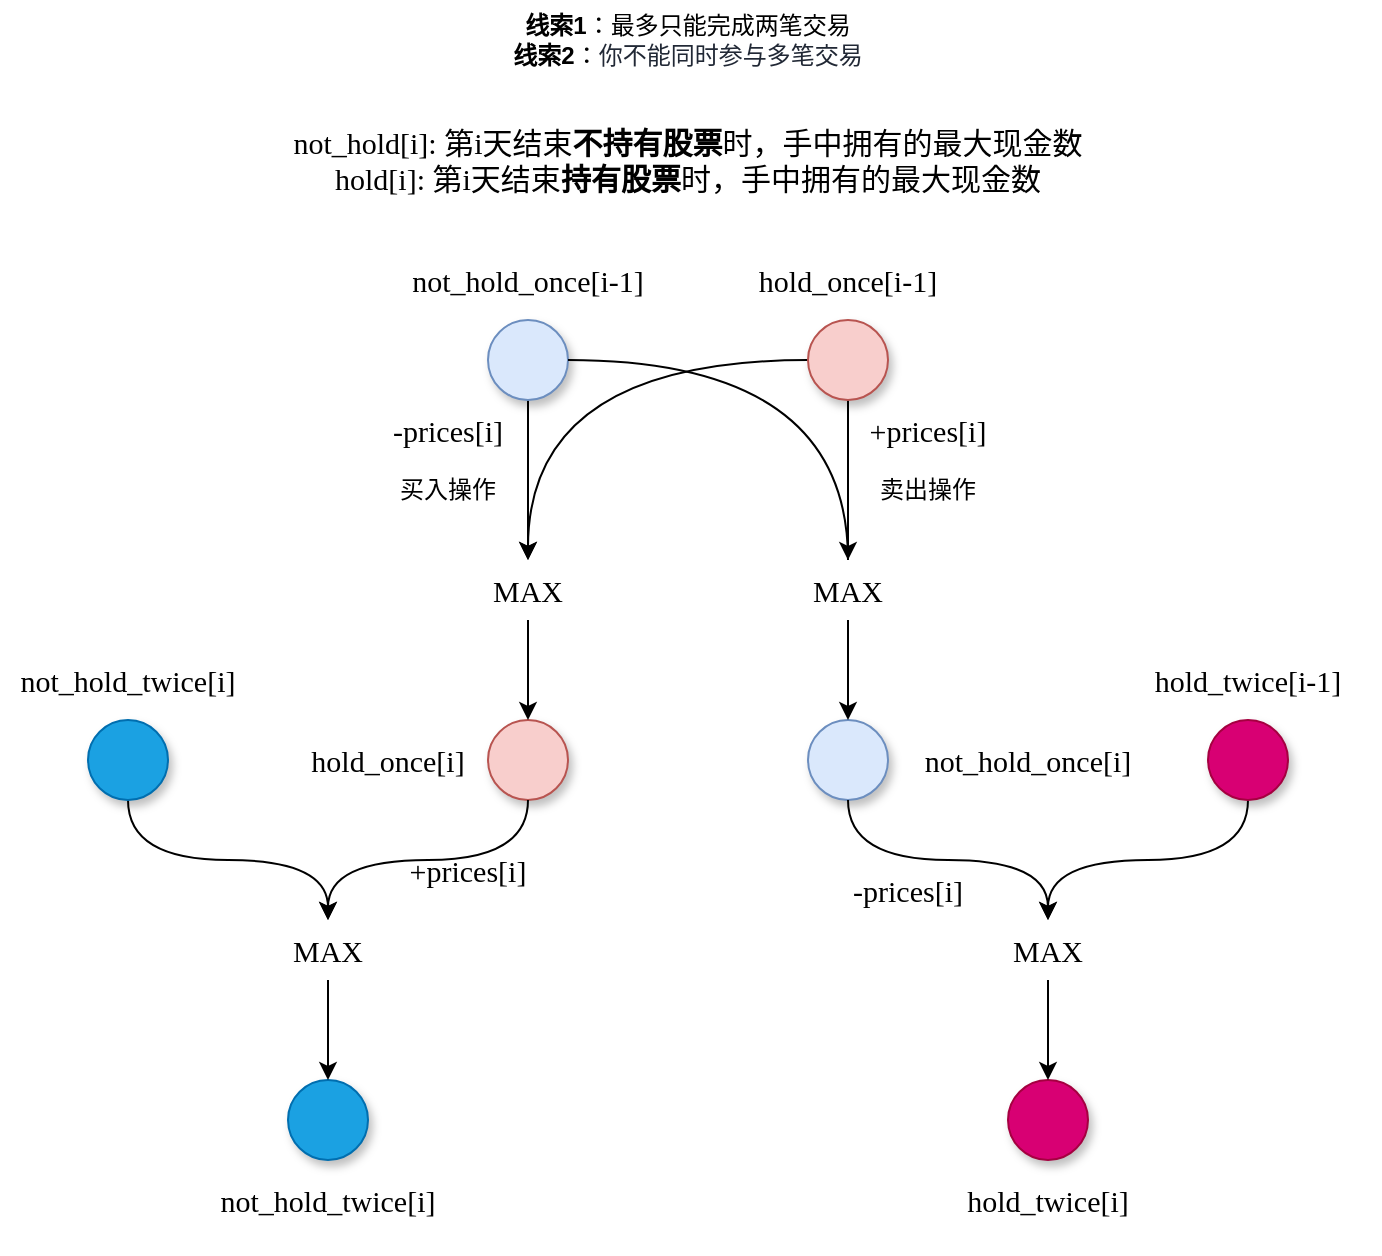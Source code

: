 <mxfile version="16.1.2" type="github">
  <diagram id="XsuqSf5ixS1CFncZ4B3i" name="第 1 页">
    <mxGraphModel dx="1422" dy="794" grid="1" gridSize="10" guides="1" tooltips="1" connect="1" arrows="1" fold="1" page="1" pageScale="1" pageWidth="827" pageHeight="1169" background="#ffffff" math="0" shadow="0">
      <root>
        <mxCell id="0" />
        <mxCell id="1" parent="0" />
        <mxCell id="1W_t99G61_w7l2rFibX5-1" style="edgeStyle=orthogonalEdgeStyle;rounded=0;orthogonalLoop=1;jettySize=auto;html=1;exitX=0.5;exitY=1;exitDx=0;exitDy=0;entryX=0.5;entryY=0;entryDx=0;entryDy=0;curved=1;" edge="1" parent="1" source="1W_t99G61_w7l2rFibX5-2" target="1W_t99G61_w7l2rFibX5-19">
          <mxGeometry relative="1" as="geometry">
            <mxPoint x="310" y="270" as="sourcePoint" />
          </mxGeometry>
        </mxCell>
        <mxCell id="1W_t99G61_w7l2rFibX5-2" value="" style="ellipse;whiteSpace=wrap;html=1;aspect=fixed;shadow=1;fillColor=#dae8fc;strokeColor=#6c8ebf;" vertex="1" parent="1">
          <mxGeometry x="320" y="200" width="40" height="40" as="geometry" />
        </mxCell>
        <mxCell id="1W_t99G61_w7l2rFibX5-3" value="" style="ellipse;whiteSpace=wrap;html=1;aspect=fixed;shadow=1;fillColor=#dae8fc;strokeColor=#6c8ebf;" vertex="1" parent="1">
          <mxGeometry x="480" y="400" width="40" height="40" as="geometry" />
        </mxCell>
        <mxCell id="1W_t99G61_w7l2rFibX5-4" value="&lt;font style=&quot;font-size: 15px&quot;&gt;not_hold_once[i-1]&lt;/font&gt;" style="text;html=1;strokeColor=none;fillColor=none;align=center;verticalAlign=middle;whiteSpace=wrap;rounded=0;shadow=1;fontFamily=Comic Sans MS;" vertex="1" parent="1">
          <mxGeometry x="260" y="160" width="160" height="40" as="geometry" />
        </mxCell>
        <mxCell id="1W_t99G61_w7l2rFibX5-5" value="&lt;font style=&quot;font-size: 15px&quot;&gt;not_hold[i]: 第i天结束&lt;b&gt;不持有股票&lt;/b&gt;时，&lt;span&gt;手中拥有的最大现金数&lt;br&gt;&lt;/span&gt;hold[i]: 第i天结束&lt;b&gt;持有股票&lt;/b&gt;时，手中拥有的最大现金数&lt;/font&gt;&lt;span&gt;&lt;br&gt;&lt;/span&gt;&lt;div class=&quot;okr-block-clipboard&quot;&gt;&lt;/div&gt;" style="text;html=1;strokeColor=none;fillColor=none;align=center;verticalAlign=middle;whiteSpace=wrap;rounded=0;shadow=1;fontFamily=Comic Sans MS;" vertex="1" parent="1">
          <mxGeometry x="200" y="80" width="440" height="80" as="geometry" />
        </mxCell>
        <mxCell id="1W_t99G61_w7l2rFibX5-6" style="edgeStyle=orthogonalEdgeStyle;curved=1;rounded=0;orthogonalLoop=1;jettySize=auto;html=1;exitX=0.5;exitY=1;exitDx=0;exitDy=0;fontFamily=Comic Sans MS;" edge="1" parent="1" source="1W_t99G61_w7l2rFibX5-8" target="1W_t99G61_w7l2rFibX5-12">
          <mxGeometry relative="1" as="geometry" />
        </mxCell>
        <mxCell id="1W_t99G61_w7l2rFibX5-7" style="edgeStyle=orthogonalEdgeStyle;curved=1;rounded=0;orthogonalLoop=1;jettySize=auto;html=1;exitX=0;exitY=0.5;exitDx=0;exitDy=0;entryX=0.5;entryY=0;entryDx=0;entryDy=0;" edge="1" parent="1" source="1W_t99G61_w7l2rFibX5-8" target="1W_t99G61_w7l2rFibX5-19">
          <mxGeometry relative="1" as="geometry" />
        </mxCell>
        <mxCell id="1W_t99G61_w7l2rFibX5-8" value="" style="ellipse;whiteSpace=wrap;html=1;aspect=fixed;shadow=1;fillColor=#f8cecc;strokeColor=#b85450;" vertex="1" parent="1">
          <mxGeometry x="480" y="200" width="40" height="40" as="geometry" />
        </mxCell>
        <mxCell id="1W_t99G61_w7l2rFibX5-9" value="&lt;font style=&quot;font-size: 15px&quot;&gt;&lt;span&gt;+prices[i]&lt;/span&gt;&lt;/font&gt;&lt;div class=&quot;okr-block-clipboard&quot;&gt;&lt;/div&gt;" style="text;html=1;strokeColor=none;fillColor=none;align=center;verticalAlign=middle;whiteSpace=wrap;rounded=0;shadow=1;fontFamily=Comic Sans MS;" vertex="1" parent="1">
          <mxGeometry x="500" y="240" width="80" height="30" as="geometry" />
        </mxCell>
        <mxCell id="1W_t99G61_w7l2rFibX5-10" value="&lt;font style=&quot;font-size: 15px&quot;&gt;not_hold_once[i]&lt;/font&gt;" style="text;html=1;strokeColor=none;fillColor=none;align=center;verticalAlign=middle;whiteSpace=wrap;rounded=0;shadow=1;fontFamily=Comic Sans MS;" vertex="1" parent="1">
          <mxGeometry x="530" y="400" width="120" height="40" as="geometry" />
        </mxCell>
        <mxCell id="1W_t99G61_w7l2rFibX5-11" style="edgeStyle=orthogonalEdgeStyle;curved=1;rounded=0;orthogonalLoop=1;jettySize=auto;html=1;exitX=0.5;exitY=1;exitDx=0;exitDy=0;entryX=0.5;entryY=0;entryDx=0;entryDy=0;fontFamily=Comic Sans MS;fontSize=15;" edge="1" parent="1" source="1W_t99G61_w7l2rFibX5-12" target="1W_t99G61_w7l2rFibX5-3">
          <mxGeometry relative="1" as="geometry" />
        </mxCell>
        <mxCell id="1W_t99G61_w7l2rFibX5-12" value="MAX" style="text;html=1;strokeColor=none;fillColor=none;align=center;verticalAlign=middle;whiteSpace=wrap;rounded=0;shadow=1;fontFamily=Comic Sans MS;fontSize=15;" vertex="1" parent="1">
          <mxGeometry x="470" y="320" width="60" height="30" as="geometry" />
        </mxCell>
        <mxCell id="1W_t99G61_w7l2rFibX5-13" value="" style="rounded=0;orthogonalLoop=1;jettySize=auto;html=1;exitX=1;exitY=0.5;exitDx=0;exitDy=0;entryX=0.5;entryY=0;entryDx=0;entryDy=0;edgeStyle=orthogonalEdgeStyle;curved=1;endArrow=none;" edge="1" parent="1" source="1W_t99G61_w7l2rFibX5-2" target="1W_t99G61_w7l2rFibX5-12">
          <mxGeometry relative="1" as="geometry">
            <mxPoint x="360" y="220" as="sourcePoint" />
            <mxPoint x="420" y="360" as="targetPoint" />
          </mxGeometry>
        </mxCell>
        <mxCell id="1W_t99G61_w7l2rFibX5-14" value="&lt;font style=&quot;font-size: 15px&quot;&gt;hold_once[i-1]&lt;/font&gt;" style="text;html=1;strokeColor=none;fillColor=none;align=center;verticalAlign=middle;whiteSpace=wrap;rounded=0;shadow=1;fontFamily=Comic Sans MS;" vertex="1" parent="1">
          <mxGeometry x="430" y="160" width="140" height="40" as="geometry" />
        </mxCell>
        <mxCell id="1W_t99G61_w7l2rFibX5-15" value="&lt;font style=&quot;font-size: 15px&quot;&gt;&lt;span&gt;-prices[i]&lt;/span&gt;&lt;/font&gt;&lt;div class=&quot;okr-block-clipboard&quot;&gt;&lt;/div&gt;" style="text;html=1;strokeColor=none;fillColor=none;align=center;verticalAlign=middle;whiteSpace=wrap;rounded=0;shadow=1;fontFamily=Comic Sans MS;" vertex="1" parent="1">
          <mxGeometry x="260" y="240" width="80" height="30" as="geometry" />
        </mxCell>
        <mxCell id="1W_t99G61_w7l2rFibX5-16" value="&lt;font style=&quot;font-size: 15px&quot;&gt;hold_once[i]&lt;/font&gt;" style="text;html=1;strokeColor=none;fillColor=none;align=center;verticalAlign=middle;whiteSpace=wrap;rounded=0;shadow=1;fontFamily=Comic Sans MS;" vertex="1" parent="1">
          <mxGeometry x="230" y="400" width="80" height="40" as="geometry" />
        </mxCell>
        <mxCell id="1W_t99G61_w7l2rFibX5-17" value="" style="ellipse;whiteSpace=wrap;html=1;aspect=fixed;shadow=1;fillColor=#f8cecc;strokeColor=#b85450;" vertex="1" parent="1">
          <mxGeometry x="320" y="400" width="40" height="40" as="geometry" />
        </mxCell>
        <mxCell id="1W_t99G61_w7l2rFibX5-18" style="edgeStyle=orthogonalEdgeStyle;curved=1;rounded=0;orthogonalLoop=1;jettySize=auto;html=1;exitX=0.5;exitY=1;exitDx=0;exitDy=0;entryX=0.5;entryY=0;entryDx=0;entryDy=0;fontFamily=Comic Sans MS;fontSize=15;" edge="1" parent="1" source="1W_t99G61_w7l2rFibX5-19" target="1W_t99G61_w7l2rFibX5-17">
          <mxGeometry relative="1" as="geometry" />
        </mxCell>
        <mxCell id="1W_t99G61_w7l2rFibX5-19" value="MAX" style="text;html=1;strokeColor=none;fillColor=none;align=center;verticalAlign=middle;whiteSpace=wrap;rounded=0;shadow=1;fontFamily=Comic Sans MS;fontSize=15;" vertex="1" parent="1">
          <mxGeometry x="310" y="320" width="60" height="30" as="geometry" />
        </mxCell>
        <mxCell id="1W_t99G61_w7l2rFibX5-20" value="&lt;font style=&quot;font-size: 12px&quot;&gt;&lt;font style=&quot;font-size: 12px&quot;&gt;&lt;b&gt;线索1&lt;/b&gt;：&lt;span&gt;最多只能完成两笔交易&lt;/span&gt;&lt;br&gt;&lt;b&gt;线索2&lt;/b&gt;：&lt;/font&gt;&lt;span style=&quot;color: rgb(33 , 40 , 53) ; background-color: rgb(255 , 255 , 255)&quot;&gt;你不能同时参与多笔交易&lt;/span&gt;&lt;/font&gt;" style="text;html=1;strokeColor=none;fillColor=none;align=center;verticalAlign=middle;whiteSpace=wrap;rounded=0;" vertex="1" parent="1">
          <mxGeometry x="280" y="40" width="280" height="40" as="geometry" />
        </mxCell>
        <mxCell id="1W_t99G61_w7l2rFibX5-21" style="edgeStyle=orthogonalEdgeStyle;rounded=0;orthogonalLoop=1;jettySize=auto;html=1;exitX=0.5;exitY=1;exitDx=0;exitDy=0;entryX=0.5;entryY=0;entryDx=0;entryDy=0;curved=1;" edge="1" parent="1" source="1W_t99G61_w7l2rFibX5-17" target="1W_t99G61_w7l2rFibX5-38">
          <mxGeometry relative="1" as="geometry">
            <mxPoint x="340" y="470" as="sourcePoint" />
          </mxGeometry>
        </mxCell>
        <mxCell id="1W_t99G61_w7l2rFibX5-23" value="" style="ellipse;whiteSpace=wrap;html=1;aspect=fixed;shadow=1;fillColor=#d80073;strokeColor=#A50040;fontColor=#ffffff;" vertex="1" parent="1">
          <mxGeometry x="580" y="580" width="40" height="40" as="geometry" />
        </mxCell>
        <mxCell id="1W_t99G61_w7l2rFibX5-25" style="edgeStyle=orthogonalEdgeStyle;curved=1;rounded=0;orthogonalLoop=1;jettySize=auto;html=1;exitX=0.5;exitY=1;exitDx=0;exitDy=0;fontFamily=Comic Sans MS;" edge="1" parent="1" source="1W_t99G61_w7l2rFibX5-3" target="1W_t99G61_w7l2rFibX5-31">
          <mxGeometry relative="1" as="geometry">
            <mxPoint x="500" y="470" as="sourcePoint" />
          </mxGeometry>
        </mxCell>
        <mxCell id="1W_t99G61_w7l2rFibX5-28" value="&lt;font style=&quot;font-size: 15px&quot;&gt;&lt;span&gt;+prices[i]&lt;/span&gt;&lt;/font&gt;&lt;div class=&quot;okr-block-clipboard&quot;&gt;&lt;/div&gt;" style="text;html=1;strokeColor=none;fillColor=none;align=center;verticalAlign=middle;whiteSpace=wrap;rounded=0;shadow=1;fontFamily=Comic Sans MS;" vertex="1" parent="1">
          <mxGeometry x="270" y="460" width="80" height="30" as="geometry" />
        </mxCell>
        <mxCell id="1W_t99G61_w7l2rFibX5-29" value="&lt;span style=&quot;font-size: 15px&quot;&gt;hold_twice[i]&lt;/span&gt;" style="text;html=1;strokeColor=none;fillColor=none;align=center;verticalAlign=middle;whiteSpace=wrap;rounded=0;shadow=1;fontFamily=Comic Sans MS;" vertex="1" parent="1">
          <mxGeometry x="540" y="620" width="120" height="40" as="geometry" />
        </mxCell>
        <mxCell id="1W_t99G61_w7l2rFibX5-30" style="edgeStyle=orthogonalEdgeStyle;curved=1;rounded=0;orthogonalLoop=1;jettySize=auto;html=1;exitX=0.5;exitY=1;exitDx=0;exitDy=0;entryX=0.5;entryY=0;entryDx=0;entryDy=0;fontFamily=Comic Sans MS;fontSize=15;" edge="1" parent="1" source="1W_t99G61_w7l2rFibX5-31" target="1W_t99G61_w7l2rFibX5-23">
          <mxGeometry relative="1" as="geometry" />
        </mxCell>
        <mxCell id="1W_t99G61_w7l2rFibX5-31" value="MAX" style="text;html=1;strokeColor=none;fillColor=none;align=center;verticalAlign=middle;whiteSpace=wrap;rounded=0;shadow=1;fontFamily=Comic Sans MS;fontSize=15;" vertex="1" parent="1">
          <mxGeometry x="570" y="500" width="60" height="30" as="geometry" />
        </mxCell>
        <mxCell id="1W_t99G61_w7l2rFibX5-34" value="&lt;font style=&quot;font-size: 15px&quot;&gt;&lt;span&gt;-prices[i]&lt;/span&gt;&lt;/font&gt;&lt;div class=&quot;okr-block-clipboard&quot;&gt;&lt;/div&gt;" style="text;html=1;strokeColor=none;fillColor=none;align=center;verticalAlign=middle;whiteSpace=wrap;rounded=0;shadow=1;fontFamily=Comic Sans MS;" vertex="1" parent="1">
          <mxGeometry x="490" y="470" width="80" height="30" as="geometry" />
        </mxCell>
        <mxCell id="1W_t99G61_w7l2rFibX5-35" value="&lt;font style=&quot;font-size: 15px&quot;&gt;not_hold_twice[i]&lt;/font&gt;" style="text;html=1;strokeColor=none;fillColor=none;align=center;verticalAlign=middle;whiteSpace=wrap;rounded=0;shadow=1;fontFamily=Comic Sans MS;" vertex="1" parent="1">
          <mxGeometry x="180" y="620" width="120" height="40" as="geometry" />
        </mxCell>
        <mxCell id="1W_t99G61_w7l2rFibX5-36" value="" style="ellipse;whiteSpace=wrap;html=1;aspect=fixed;shadow=1;fillColor=#1ba1e2;strokeColor=#006EAF;fontColor=#ffffff;" vertex="1" parent="1">
          <mxGeometry x="220" y="580" width="40" height="40" as="geometry" />
        </mxCell>
        <mxCell id="1W_t99G61_w7l2rFibX5-37" style="edgeStyle=orthogonalEdgeStyle;curved=1;rounded=0;orthogonalLoop=1;jettySize=auto;html=1;exitX=0.5;exitY=1;exitDx=0;exitDy=0;entryX=0.5;entryY=0;entryDx=0;entryDy=0;fontFamily=Comic Sans MS;fontSize=15;" edge="1" parent="1" source="1W_t99G61_w7l2rFibX5-38" target="1W_t99G61_w7l2rFibX5-36">
          <mxGeometry relative="1" as="geometry" />
        </mxCell>
        <mxCell id="1W_t99G61_w7l2rFibX5-38" value="MAX" style="text;html=1;strokeColor=none;fillColor=none;align=center;verticalAlign=middle;whiteSpace=wrap;rounded=0;shadow=1;fontFamily=Comic Sans MS;fontSize=15;" vertex="1" parent="1">
          <mxGeometry x="210" y="500" width="60" height="30" as="geometry" />
        </mxCell>
        <mxCell id="1W_t99G61_w7l2rFibX5-39" value="买入操作" style="text;html=1;strokeColor=none;fillColor=none;align=center;verticalAlign=middle;whiteSpace=wrap;rounded=0;" vertex="1" parent="1">
          <mxGeometry x="270" y="270" width="60" height="30" as="geometry" />
        </mxCell>
        <mxCell id="1W_t99G61_w7l2rFibX5-40" value="卖出操作" style="text;html=1;strokeColor=none;fillColor=none;align=center;verticalAlign=middle;whiteSpace=wrap;rounded=0;" vertex="1" parent="1">
          <mxGeometry x="510" y="270" width="60" height="30" as="geometry" />
        </mxCell>
        <mxCell id="1W_t99G61_w7l2rFibX5-43" style="edgeStyle=orthogonalEdgeStyle;rounded=0;orthogonalLoop=1;jettySize=auto;html=1;exitX=0.5;exitY=1;exitDx=0;exitDy=0;curved=1;" edge="1" parent="1" source="1W_t99G61_w7l2rFibX5-41" target="1W_t99G61_w7l2rFibX5-31">
          <mxGeometry relative="1" as="geometry" />
        </mxCell>
        <mxCell id="1W_t99G61_w7l2rFibX5-41" value="" style="ellipse;whiteSpace=wrap;html=1;aspect=fixed;shadow=1;fillColor=#d80073;strokeColor=#A50040;fontColor=#ffffff;" vertex="1" parent="1">
          <mxGeometry x="680" y="400" width="40" height="40" as="geometry" />
        </mxCell>
        <mxCell id="1W_t99G61_w7l2rFibX5-42" value="&lt;span style=&quot;font-size: 15px&quot;&gt;hold_twice[i-1]&lt;/span&gt;" style="text;html=1;strokeColor=none;fillColor=none;align=center;verticalAlign=middle;whiteSpace=wrap;rounded=0;shadow=1;fontFamily=Comic Sans MS;" vertex="1" parent="1">
          <mxGeometry x="640" y="360" width="120" height="40" as="geometry" />
        </mxCell>
        <mxCell id="1W_t99G61_w7l2rFibX5-44" value="&lt;font style=&quot;font-size: 15px&quot;&gt;not_hold_twice[i]&lt;/font&gt;" style="text;html=1;strokeColor=none;fillColor=none;align=center;verticalAlign=middle;whiteSpace=wrap;rounded=0;shadow=1;fontFamily=Comic Sans MS;" vertex="1" parent="1">
          <mxGeometry x="80" y="360" width="120" height="40" as="geometry" />
        </mxCell>
        <mxCell id="1W_t99G61_w7l2rFibX5-46" style="edgeStyle=orthogonalEdgeStyle;curved=1;rounded=0;orthogonalLoop=1;jettySize=auto;html=1;exitX=0.5;exitY=1;exitDx=0;exitDy=0;entryX=0.5;entryY=0;entryDx=0;entryDy=0;" edge="1" parent="1" source="1W_t99G61_w7l2rFibX5-45" target="1W_t99G61_w7l2rFibX5-38">
          <mxGeometry relative="1" as="geometry" />
        </mxCell>
        <mxCell id="1W_t99G61_w7l2rFibX5-45" value="" style="ellipse;whiteSpace=wrap;html=1;aspect=fixed;shadow=1;fillColor=#1ba1e2;strokeColor=#006EAF;fontColor=#ffffff;" vertex="1" parent="1">
          <mxGeometry x="120" y="400" width="40" height="40" as="geometry" />
        </mxCell>
      </root>
    </mxGraphModel>
  </diagram>
</mxfile>
